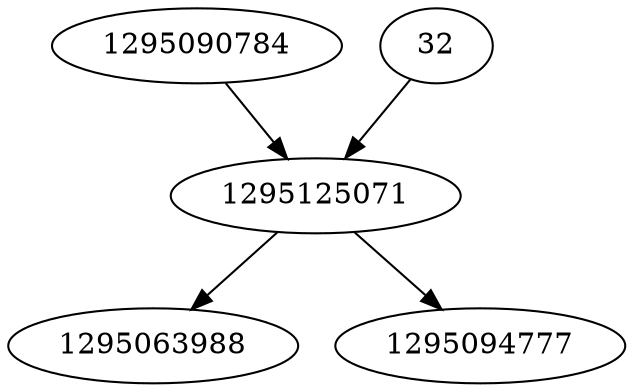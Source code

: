 strict digraph  {
1295090784;
32;
1295125071;
1295063988;
1295094777;
1295090784 -> 1295125071;
32 -> 1295125071;
1295125071 -> 1295094777;
1295125071 -> 1295063988;
}
